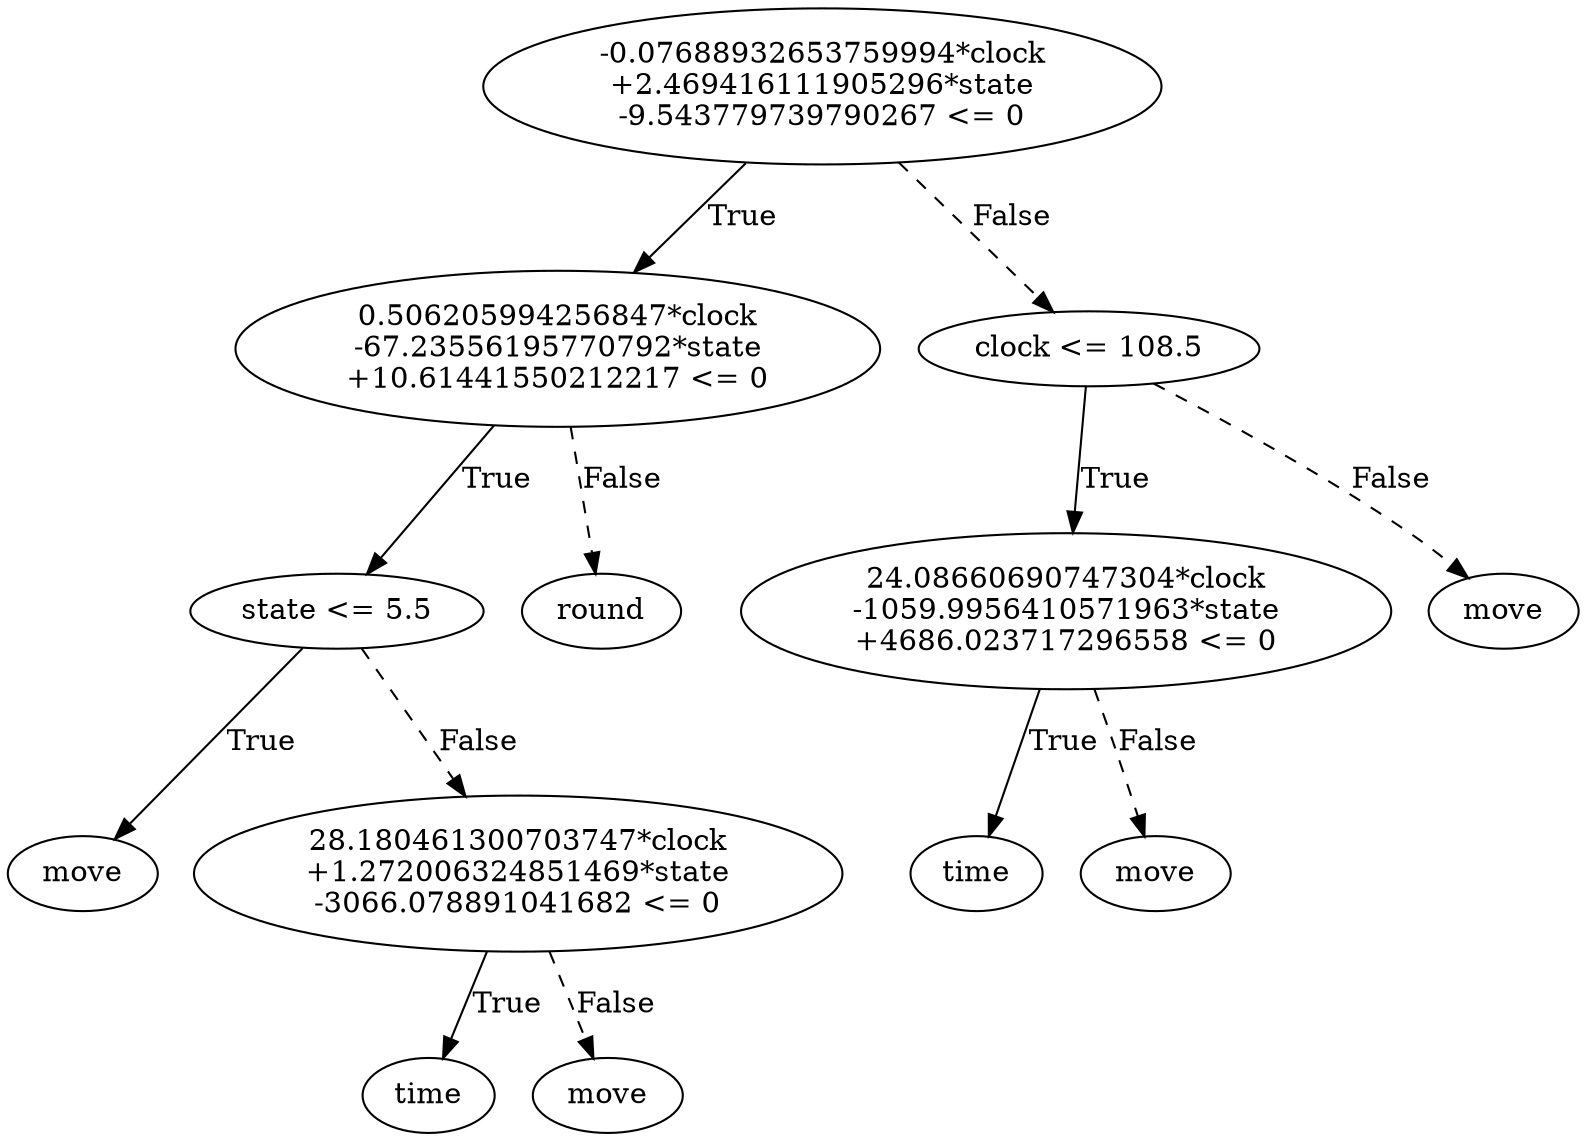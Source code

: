 digraph {
0 [label="-0.07688932653759994*clock\n+2.469416111905296*state\n-9.543779739790267 <= 0"];
1 [label="0.506205994256847*clock\n-67.23556195770792*state\n+10.61441550212217 <= 0"];
2 [label="state <= 5.5"];
3 [label="move"];
2 -> 3 [label="True"];
4 [label="28.180461300703747*clock\n+1.272006324851469*state\n-3066.078891041682 <= 0"];
5 [label="time"];
4 -> 5 [label="True"];
6 [label="move"];
4 -> 6 [style="dashed", label="False"];
2 -> 4 [style="dashed", label="False"];
1 -> 2 [label="True"];
7 [label="round"];
1 -> 7 [style="dashed", label="False"];
0 -> 1 [label="True"];
8 [label="clock <= 108.5"];
9 [label="24.08660690747304*clock\n-1059.9956410571963*state\n+4686.023717296558 <= 0"];
10 [label="time"];
9 -> 10 [label="True"];
11 [label="move"];
9 -> 11 [style="dashed", label="False"];
8 -> 9 [label="True"];
12 [label="move"];
8 -> 12 [style="dashed", label="False"];
0 -> 8 [style="dashed", label="False"];
}
